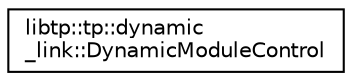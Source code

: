 digraph "Graphical Class Hierarchy"
{
 // LATEX_PDF_SIZE
  edge [fontname="Helvetica",fontsize="10",labelfontname="Helvetica",labelfontsize="10"];
  node [fontname="Helvetica",fontsize="10",shape=record];
  rankdir="LR";
  Node0 [label="libtp::tp::dynamic\l_link::DynamicModuleControl",height=0.2,width=0.4,color="black", fillcolor="white", style="filled",URL="$dc/d18/structlibtp_1_1tp_1_1dynamic__link_1_1DynamicModuleControl.html",tooltip=" "];
}
